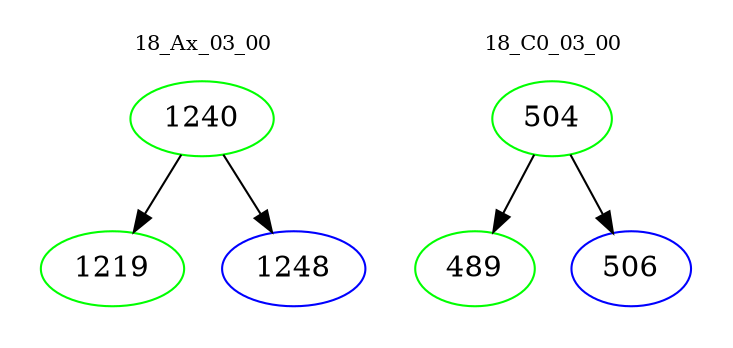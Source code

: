 digraph{
subgraph cluster_0 {
color = white
label = "18_Ax_03_00";
fontsize=10;
T0_1240 [label="1240", color="green"]
T0_1240 -> T0_1219 [color="black"]
T0_1219 [label="1219", color="green"]
T0_1240 -> T0_1248 [color="black"]
T0_1248 [label="1248", color="blue"]
}
subgraph cluster_1 {
color = white
label = "18_C0_03_00";
fontsize=10;
T1_504 [label="504", color="green"]
T1_504 -> T1_489 [color="black"]
T1_489 [label="489", color="green"]
T1_504 -> T1_506 [color="black"]
T1_506 [label="506", color="blue"]
}
}
